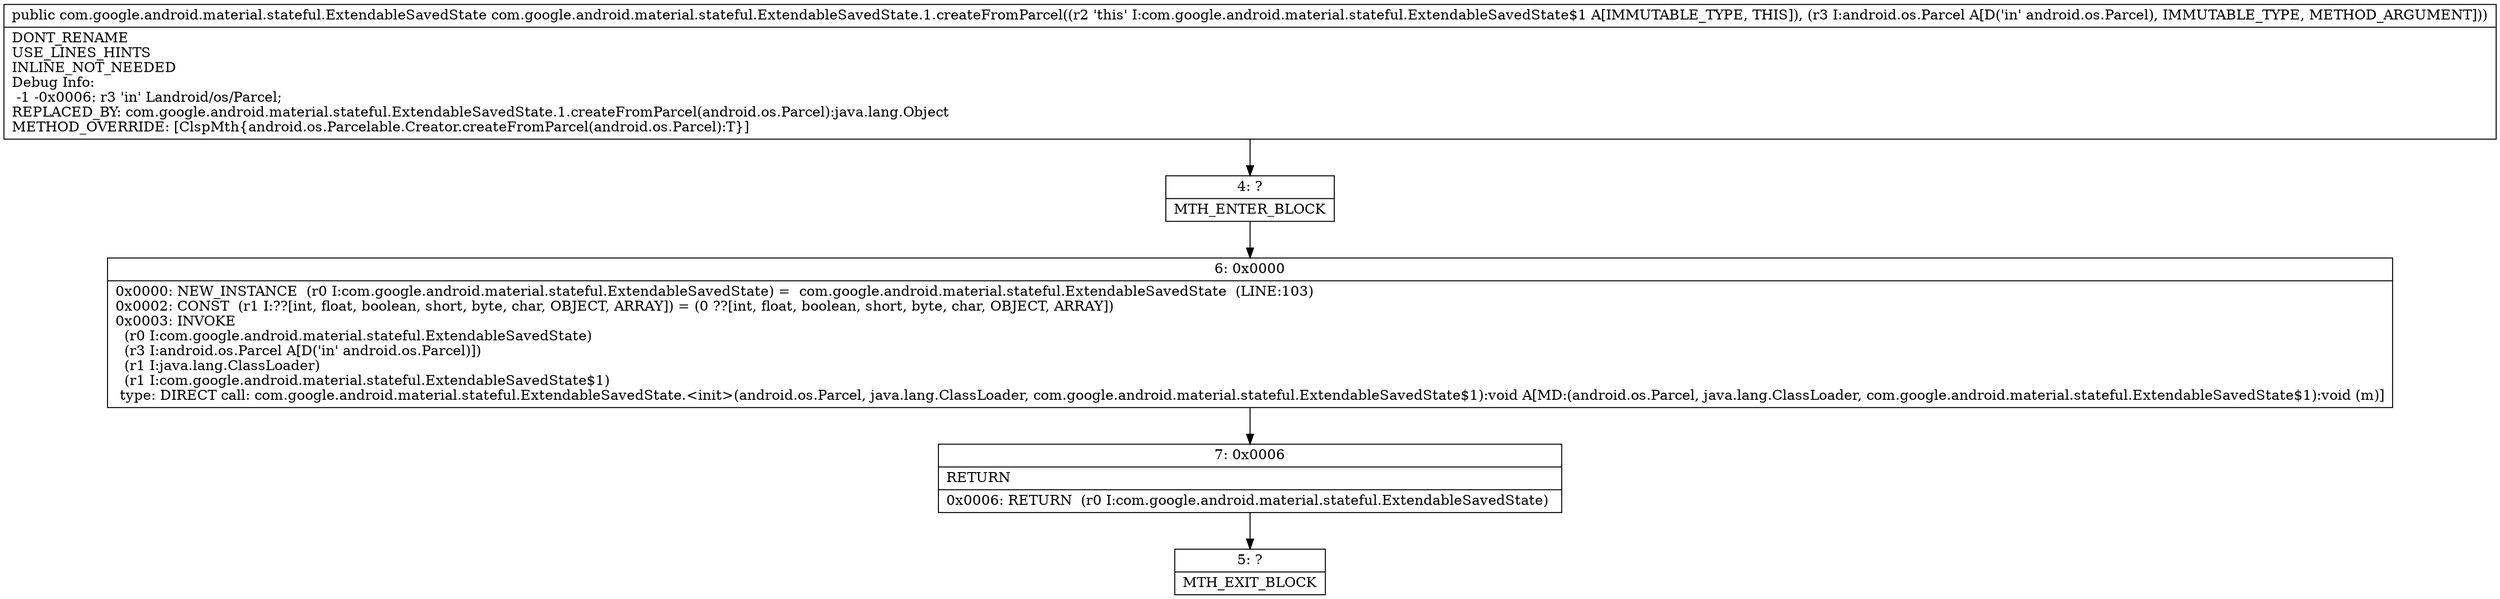 digraph "CFG forcom.google.android.material.stateful.ExtendableSavedState.1.createFromParcel(Landroid\/os\/Parcel;)Lcom\/google\/android\/material\/stateful\/ExtendableSavedState;" {
Node_4 [shape=record,label="{4\:\ ?|MTH_ENTER_BLOCK\l}"];
Node_6 [shape=record,label="{6\:\ 0x0000|0x0000: NEW_INSTANCE  (r0 I:com.google.android.material.stateful.ExtendableSavedState) =  com.google.android.material.stateful.ExtendableSavedState  (LINE:103)\l0x0002: CONST  (r1 I:??[int, float, boolean, short, byte, char, OBJECT, ARRAY]) = (0 ??[int, float, boolean, short, byte, char, OBJECT, ARRAY]) \l0x0003: INVOKE  \l  (r0 I:com.google.android.material.stateful.ExtendableSavedState)\l  (r3 I:android.os.Parcel A[D('in' android.os.Parcel)])\l  (r1 I:java.lang.ClassLoader)\l  (r1 I:com.google.android.material.stateful.ExtendableSavedState$1)\l type: DIRECT call: com.google.android.material.stateful.ExtendableSavedState.\<init\>(android.os.Parcel, java.lang.ClassLoader, com.google.android.material.stateful.ExtendableSavedState$1):void A[MD:(android.os.Parcel, java.lang.ClassLoader, com.google.android.material.stateful.ExtendableSavedState$1):void (m)]\l}"];
Node_7 [shape=record,label="{7\:\ 0x0006|RETURN\l|0x0006: RETURN  (r0 I:com.google.android.material.stateful.ExtendableSavedState) \l}"];
Node_5 [shape=record,label="{5\:\ ?|MTH_EXIT_BLOCK\l}"];
MethodNode[shape=record,label="{public com.google.android.material.stateful.ExtendableSavedState com.google.android.material.stateful.ExtendableSavedState.1.createFromParcel((r2 'this' I:com.google.android.material.stateful.ExtendableSavedState$1 A[IMMUTABLE_TYPE, THIS]), (r3 I:android.os.Parcel A[D('in' android.os.Parcel), IMMUTABLE_TYPE, METHOD_ARGUMENT]))  | DONT_RENAME\lUSE_LINES_HINTS\lINLINE_NOT_NEEDED\lDebug Info:\l  \-1 \-0x0006: r3 'in' Landroid\/os\/Parcel;\lREPLACED_BY: com.google.android.material.stateful.ExtendableSavedState.1.createFromParcel(android.os.Parcel):java.lang.Object\lMETHOD_OVERRIDE: [ClspMth\{android.os.Parcelable.Creator.createFromParcel(android.os.Parcel):T\}]\l}"];
MethodNode -> Node_4;Node_4 -> Node_6;
Node_6 -> Node_7;
Node_7 -> Node_5;
}

